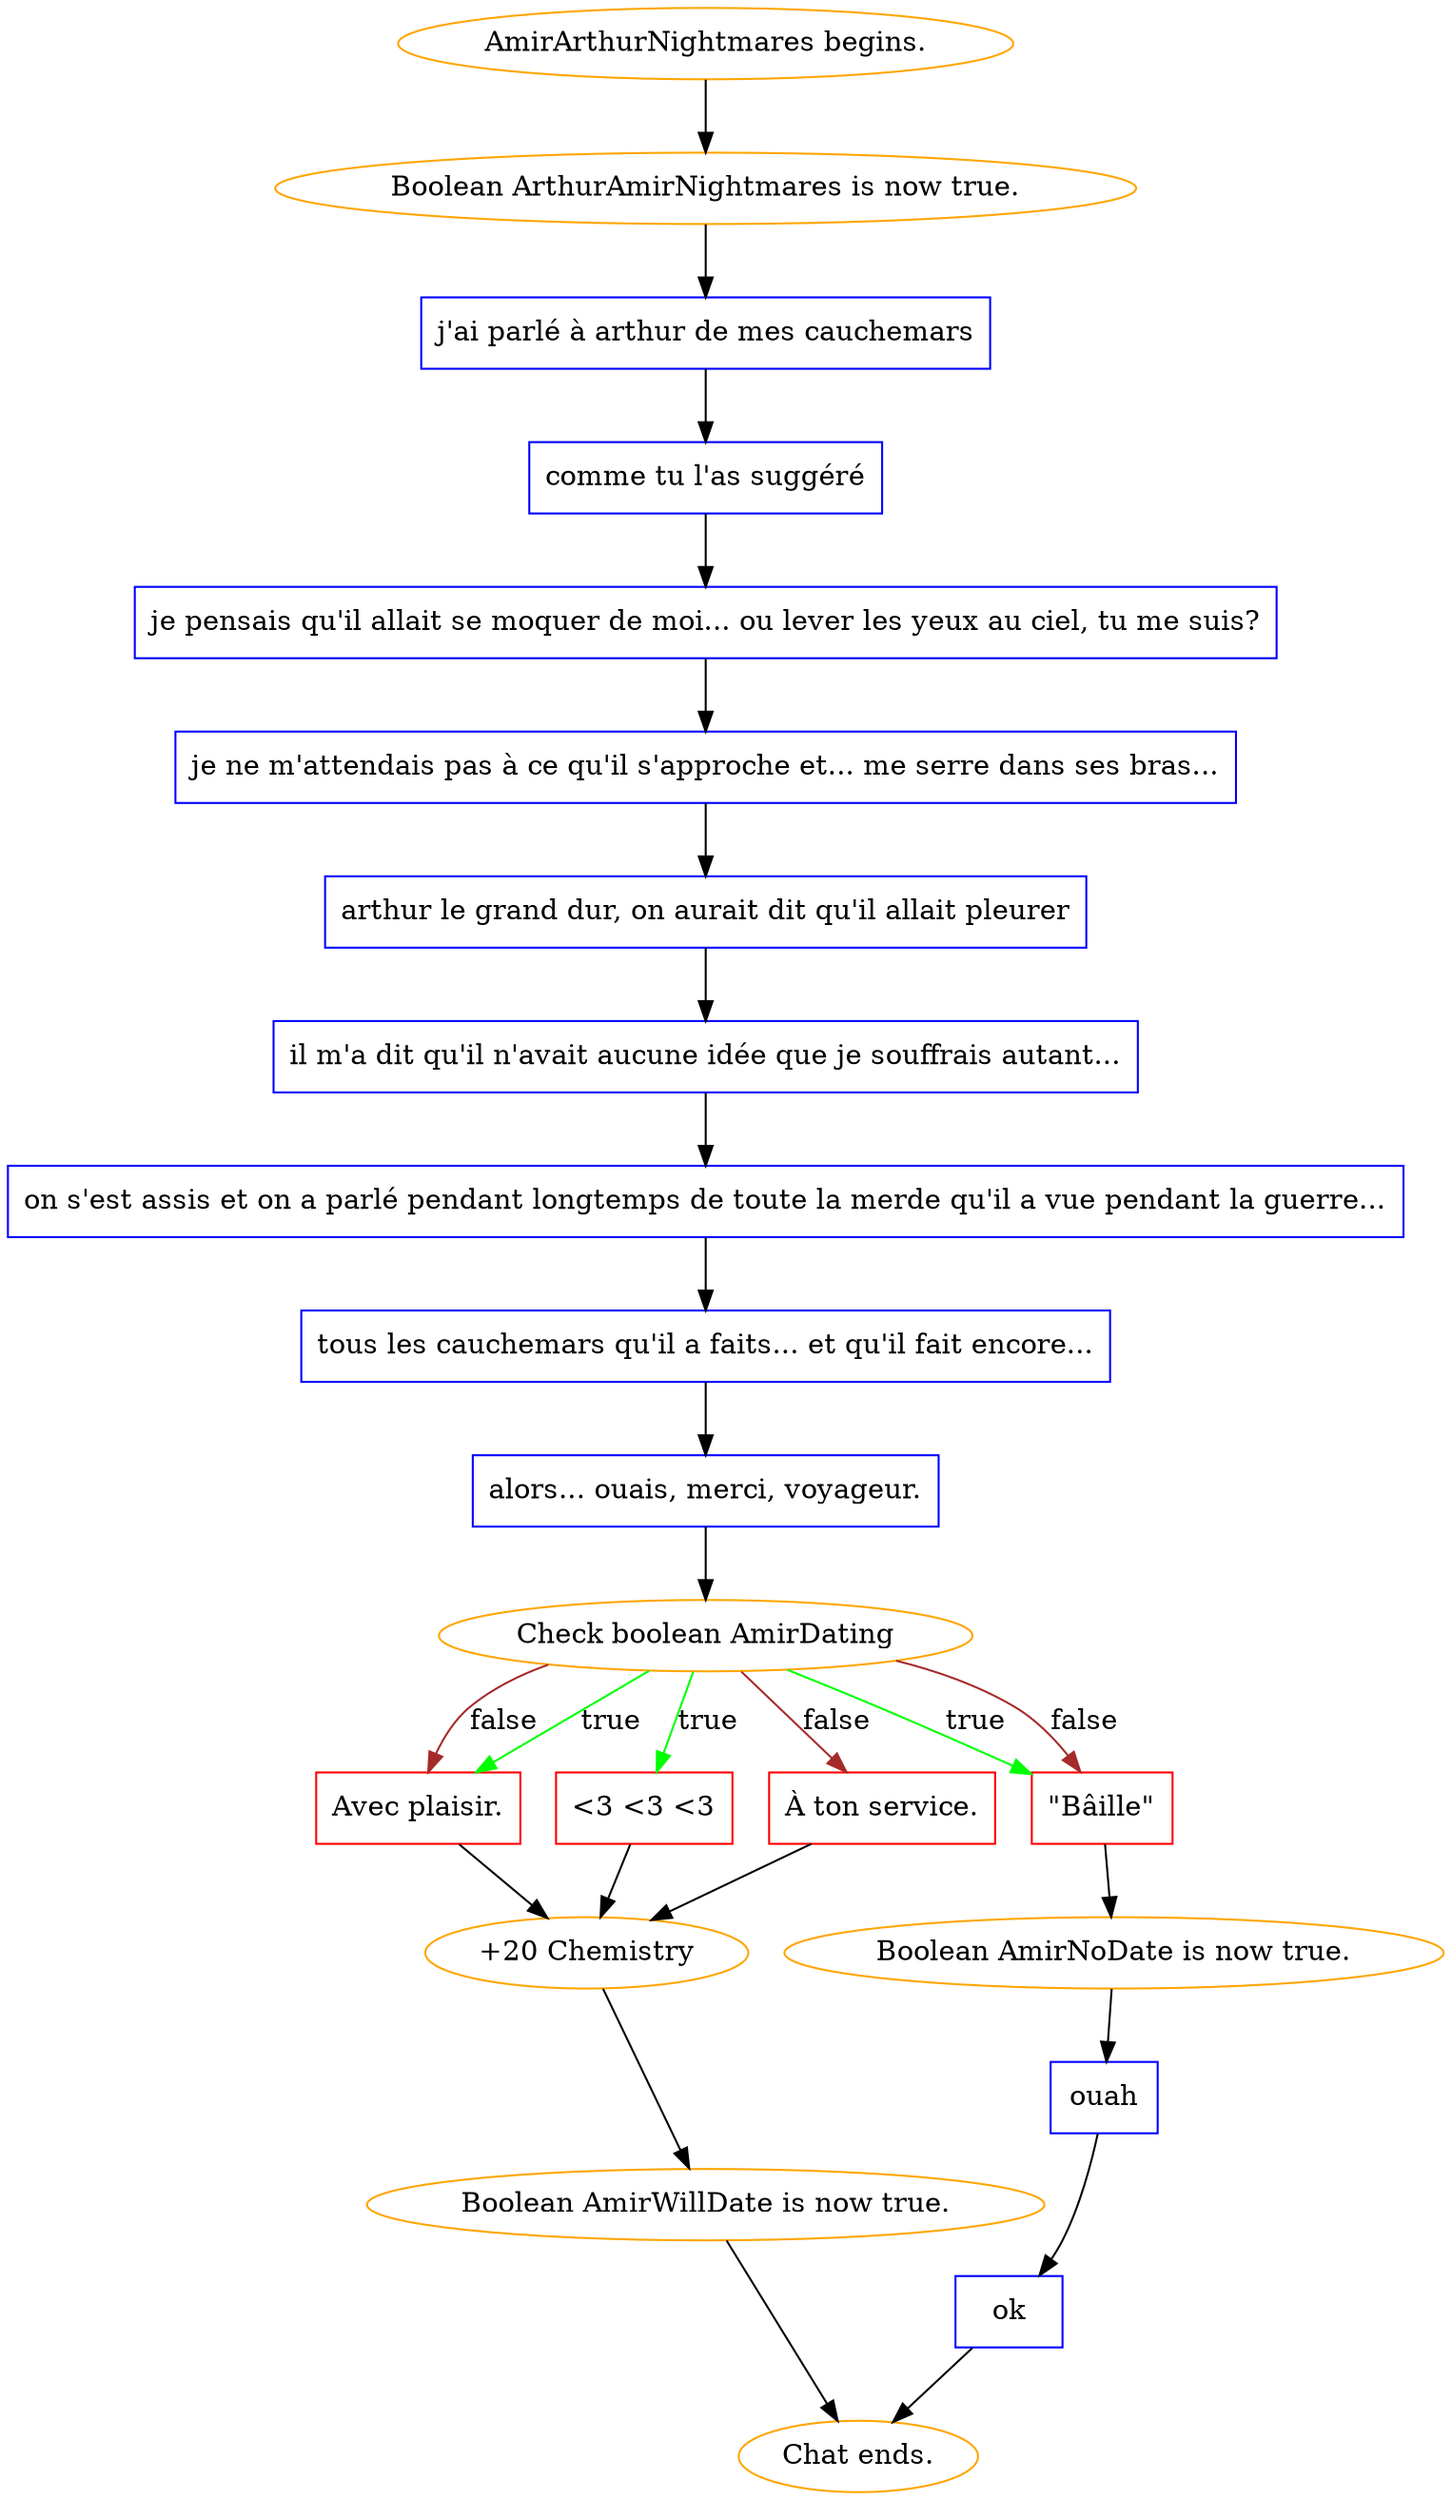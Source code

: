 digraph {
	"AmirArthurNightmares begins." [color=orange];
		"AmirArthurNightmares begins." -> j3828532947;
	j3828532947 [label="Boolean ArthurAmirNightmares is now true.",color=orange];
		j3828532947 -> j4192829470;
	j4192829470 [label="j'ai parlé à arthur de mes cauchemars",shape=box,color=blue];
		j4192829470 -> j486865048;
	j486865048 [label="comme tu l'as suggéré",shape=box,color=blue];
		j486865048 -> j2243262194;
	j2243262194 [label="je pensais qu'il allait se moquer de moi... ou lever les yeux au ciel, tu me suis?",shape=box,color=blue];
		j2243262194 -> j3769233323;
	j3769233323 [label="je ne m'attendais pas à ce qu'il s'approche et... me serre dans ses bras...",shape=box,color=blue];
		j3769233323 -> j716169474;
	j716169474 [label="arthur le grand dur, on aurait dit qu'il allait pleurer",shape=box,color=blue];
		j716169474 -> j1472824000;
	j1472824000 [label="il m'a dit qu'il n'avait aucune idée que je souffrais autant...",shape=box,color=blue];
		j1472824000 -> j2993565808;
	j2993565808 [label="on s'est assis et on a parlé pendant longtemps de toute la merde qu'il a vue pendant la guerre...",shape=box,color=blue];
		j2993565808 -> j2803217138;
	j2803217138 [label="tous les cauchemars qu'il a faits... et qu'il fait encore...",shape=box,color=blue];
		j2803217138 -> j258562843;
	j258562843 [label="alors... ouais, merci, voyageur.",shape=box,color=blue];
		j258562843 -> j657276632;
	j657276632 [label="Check boolean AmirDating",color=orange];
		j657276632 -> j4018830980 [label=true,color=green];
		j657276632 -> j4122177644 [label=true,color=green];
		j657276632 -> j2032156089 [label=true,color=green];
		j657276632 -> j4122177644 [label=false,color=brown];
		j657276632 -> j2032156089 [label=false,color=brown];
		j657276632 -> j3847170506 [label=false,color=brown];
	j4018830980 [label="<3 <3 <3",shape=box,color=red];
		j4018830980 -> j971083784;
	j4122177644 [label="Avec plaisir.",shape=box,color=red];
		j4122177644 -> j971083784;
	j2032156089 [label="\"Bâille\"",shape=box,color=red];
		j2032156089 -> j1411504611;
	j3847170506 [label="À ton service.",shape=box,color=red];
		j3847170506 -> j971083784;
	j971083784 [label="+20 Chemistry",color=orange];
		j971083784 -> j1538486228;
	j1411504611 [label="Boolean AmirNoDate is now true.",color=orange];
		j1411504611 -> j3568897845;
	j1538486228 [label="Boolean AmirWillDate is now true.",color=orange];
		j1538486228 -> "Chat ends.";
	j3568897845 [label="ouah",shape=box,color=blue];
		j3568897845 -> j2346536463;
	"Chat ends." [color=orange];
	j2346536463 [label="ok",shape=box,color=blue];
		j2346536463 -> "Chat ends.";
}